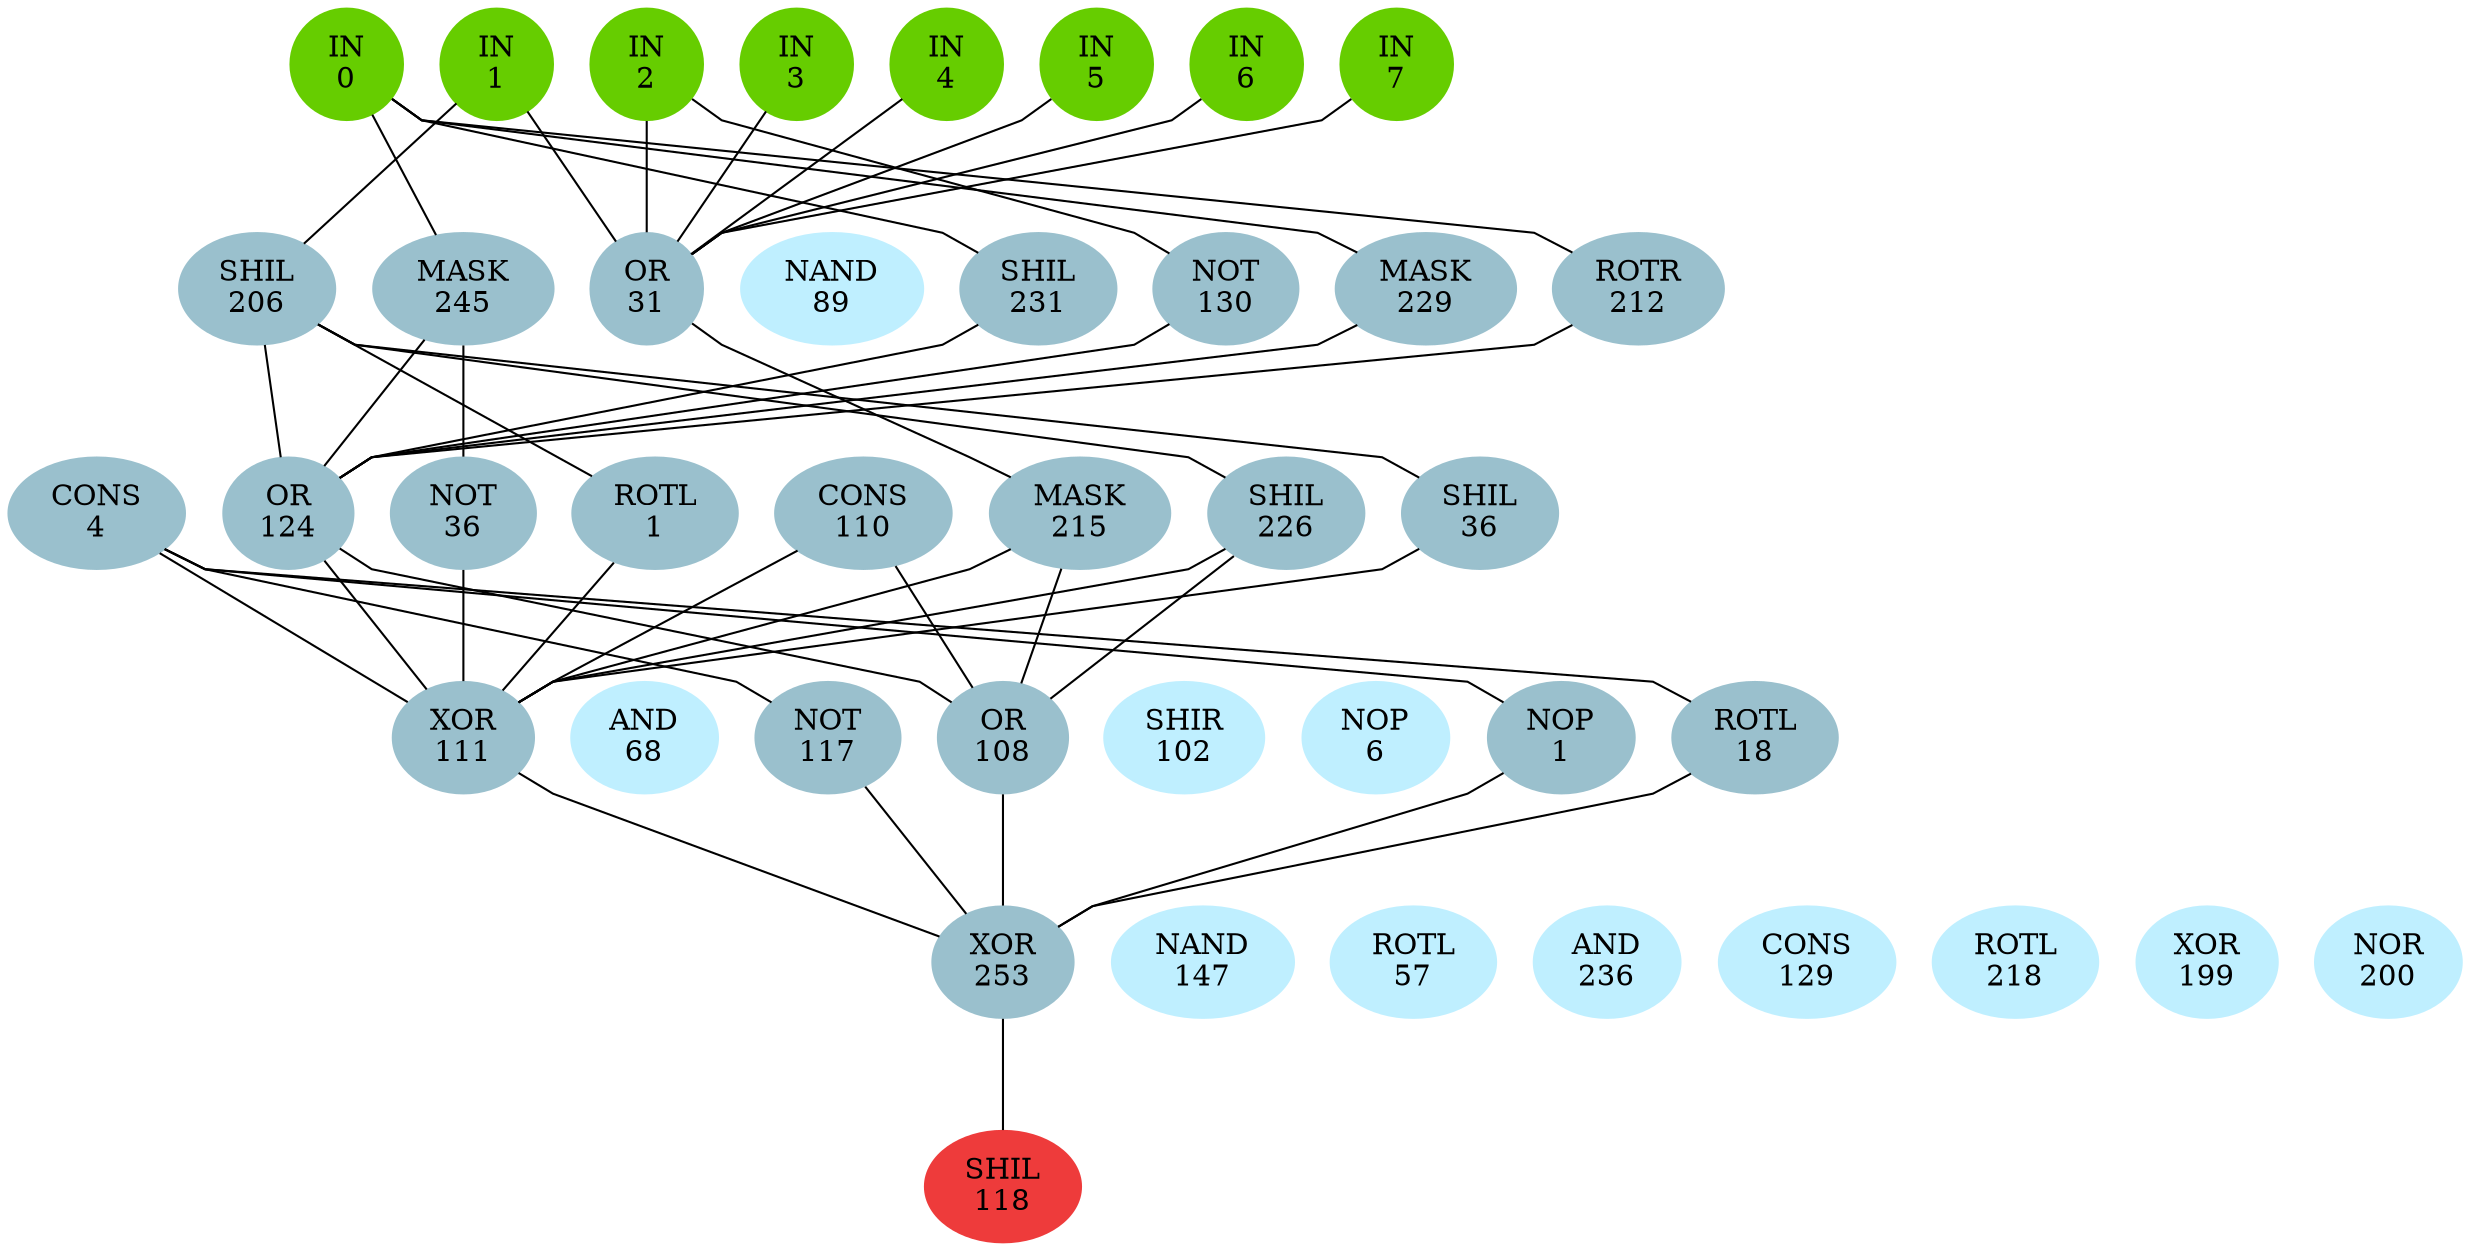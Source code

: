 graph EACircuit {
rankdir=BT;
ranksep=0.75;
ordering=out;
splines=polyline;
node [style=filled, color=lightblue2];

{ rank=same;
node [color=chartreuse3];
"-1_0"[label="IN\n0"];
node [color=chartreuse3];
"-1_1"[label="IN\n1"];
node [color=chartreuse3];
"-1_2"[label="IN\n2"];
node [color=chartreuse3];
"-1_3"[label="IN\n3"];
node [color=chartreuse3];
"-1_4"[label="IN\n4"];
node [color=chartreuse3];
"-1_5"[label="IN\n5"];
node [color=chartreuse3];
"-1_6"[label="IN\n6"];
node [color=chartreuse3];
"-1_7"[label="IN\n7"];
}
{ rank=same;
node [color=lightblue3];
"0_0"[label="SHIL\n206"];
node [color=lightblue3];
"0_1"[label="MASK\n245"];
node [color=lightblue3];
"0_2"[label="OR\n31"];
node [color=lightblue1];
"0_3"[label="NAND\n89"];
node [color=lightblue3];
"0_4"[label="SHIL\n231"];
node [color=lightblue3];
"0_5"[label="NOT\n130"];
node [color=lightblue3];
"0_6"[label="MASK\n229"];
node [color=lightblue3];
"0_7"[label="ROTR\n212"];
}
{ rank=same;
node [color=lightblue3];
"1_0"[label="CONS\n4"];
node [color=lightblue3];
"1_1"[label="OR\n124"];
node [color=lightblue3];
"1_2"[label="NOT\n36"];
node [color=lightblue3];
"1_3"[label="ROTL\n1"];
node [color=lightblue3];
"1_4"[label="CONS\n110"];
node [color=lightblue3];
"1_5"[label="MASK\n215"];
node [color=lightblue3];
"1_6"[label="SHIL\n226"];
node [color=lightblue3];
"1_7"[label="SHIL\n36"];
}
{ rank=same;
node [color=lightblue3];
"2_0"[label="XOR\n111"];
node [color=lightblue1];
"2_1"[label="AND\n68"];
node [color=lightblue3];
"2_2"[label="NOT\n117"];
node [color=lightblue3];
"2_3"[label="OR\n108"];
node [color=lightblue1];
"2_4"[label="SHIR\n102"];
node [color=lightblue1];
"2_5"[label="NOP\n6"];
node [color=lightblue3];
"2_6"[label="NOP\n1"];
node [color=lightblue3];
"2_7"[label="ROTL\n18"];
}
{ rank=same;
node [color=lightblue3];
"3_0"[label="XOR\n253"];
node [color=lightblue1];
"3_1"[label="NAND\n147"];
node [color=lightblue1];
"3_2"[label="ROTL\n57"];
node [color=lightblue1];
"3_3"[label="AND\n236"];
node [color=lightblue1];
"3_4"[label="CONS\n129"];
node [color=lightblue1];
"3_5"[label="ROTL\n218"];
node [color=lightblue1];
"3_6"[label="XOR\n199"];
node [color=lightblue1];
"3_7"[label="NOR\n200"];
}
{ rank=same;
node [color=brown2];
"4_0"[label="SHIL\n118"];
}
edge[style=invis];
"-1_0" -- "-1_1" -- "-1_2" -- "-1_3" -- "-1_4" -- "-1_5" -- "-1_6" -- "-1_7";
"0_0" -- "0_1" -- "0_2" -- "0_3" -- "0_4" -- "0_5" -- "0_6" -- "0_7";
"1_0" -- "1_1" -- "1_2" -- "1_3" -- "1_4" -- "1_5" -- "1_6" -- "1_7";
"2_0" -- "2_1" -- "2_2" -- "2_3" -- "2_4" -- "2_5" -- "2_6" -- "2_7";
"3_0" -- "3_1" -- "3_2" -- "3_3" -- "3_4" -- "3_5" -- "3_6" -- "3_7";
"4_0" -- "4_0";
edge[style=solid];
"0_0" -- "-1_1";
"0_1" -- "-1_0";
"0_2" -- "-1_1";
"0_2" -- "-1_2";
"0_2" -- "-1_3";
"0_2" -- "-1_4";
"0_2" -- "-1_5";
"0_2" -- "-1_6";
"0_2" -- "-1_7";
"0_4" -- "-1_0";
"0_5" -- "-1_2";
"0_6" -- "-1_0";
"0_7" -- "-1_0";
"1_1" -- "0_0";
"1_1" -- "0_1";
"1_1" -- "0_4";
"1_1" -- "0_5";
"1_1" -- "0_6";
"1_1" -- "0_7";
"1_2" -- "0_1";
"1_3" -- "0_0";
"1_5" -- "0_2";
"1_6" -- "0_0";
"1_7" -- "0_0";
"2_0" -- "1_0";
"2_0" -- "1_1";
"2_0" -- "1_2";
"2_0" -- "1_3";
"2_0" -- "1_4";
"2_0" -- "1_5";
"2_0" -- "1_6";
"2_0" -- "1_7";
"2_2" -- "1_0";
"2_3" -- "1_1";
"2_3" -- "1_4";
"2_3" -- "1_5";
"2_3" -- "1_6";
"2_6" -- "1_0";
"2_7" -- "1_0";
"3_0" -- "2_0";
"3_0" -- "2_2";
"3_0" -- "2_3";
"3_0" -- "2_6";
"3_0" -- "2_7";
"4_0" -- "3_0";
}